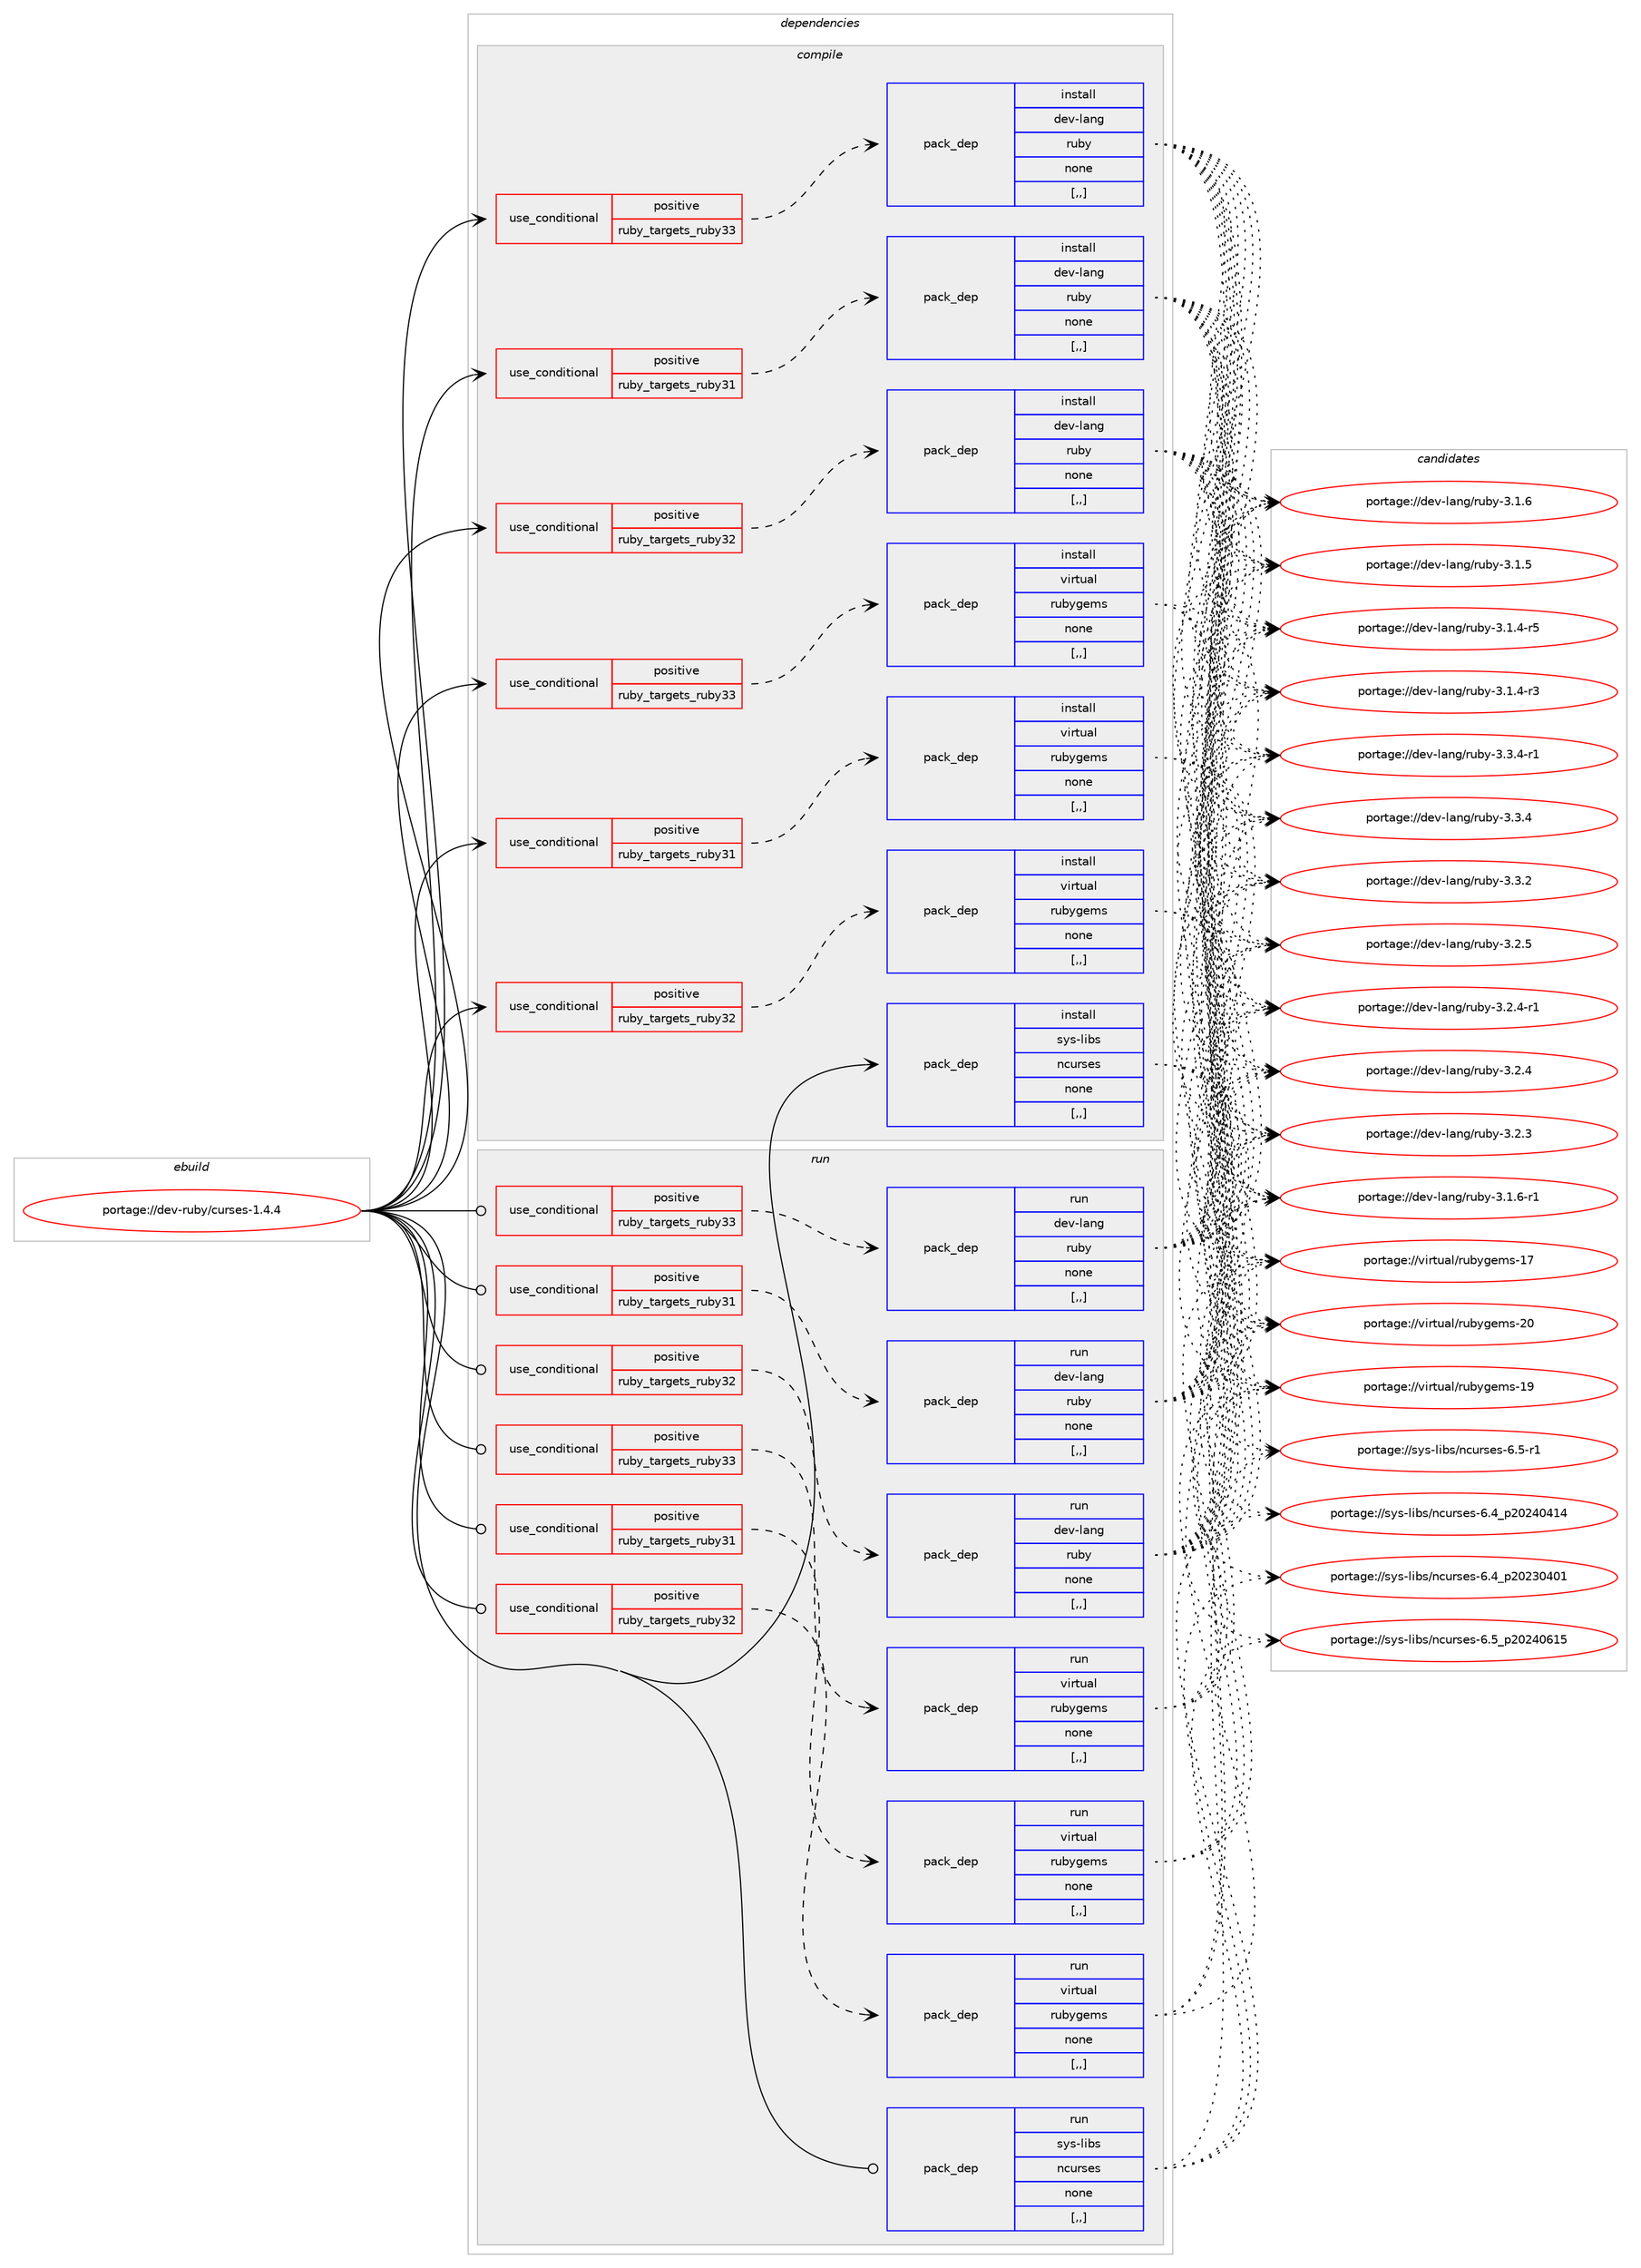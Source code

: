 digraph prolog {

# *************
# Graph options
# *************

newrank=true;
concentrate=true;
compound=true;
graph [rankdir=LR,fontname=Helvetica,fontsize=10,ranksep=1.5];#, ranksep=2.5, nodesep=0.2];
edge  [arrowhead=vee];
node  [fontname=Helvetica,fontsize=10];

# **********
# The ebuild
# **********

subgraph cluster_leftcol {
color=gray;
label=<<i>ebuild</i>>;
id [label="portage://dev-ruby/curses-1.4.4", color=red, width=4, href="../dev-ruby/curses-1.4.4.svg"];
}

# ****************
# The dependencies
# ****************

subgraph cluster_midcol {
color=gray;
label=<<i>dependencies</i>>;
subgraph cluster_compile {
fillcolor="#eeeeee";
style=filled;
label=<<i>compile</i>>;
subgraph cond46301 {
dependency180677 [label=<<TABLE BORDER="0" CELLBORDER="1" CELLSPACING="0" CELLPADDING="4"><TR><TD ROWSPAN="3" CELLPADDING="10">use_conditional</TD></TR><TR><TD>positive</TD></TR><TR><TD>ruby_targets_ruby31</TD></TR></TABLE>>, shape=none, color=red];
subgraph pack133083 {
dependency180678 [label=<<TABLE BORDER="0" CELLBORDER="1" CELLSPACING="0" CELLPADDING="4" WIDTH="220"><TR><TD ROWSPAN="6" CELLPADDING="30">pack_dep</TD></TR><TR><TD WIDTH="110">install</TD></TR><TR><TD>dev-lang</TD></TR><TR><TD>ruby</TD></TR><TR><TD>none</TD></TR><TR><TD>[,,]</TD></TR></TABLE>>, shape=none, color=blue];
}
dependency180677:e -> dependency180678:w [weight=20,style="dashed",arrowhead="vee"];
}
id:e -> dependency180677:w [weight=20,style="solid",arrowhead="vee"];
subgraph cond46302 {
dependency180679 [label=<<TABLE BORDER="0" CELLBORDER="1" CELLSPACING="0" CELLPADDING="4"><TR><TD ROWSPAN="3" CELLPADDING="10">use_conditional</TD></TR><TR><TD>positive</TD></TR><TR><TD>ruby_targets_ruby31</TD></TR></TABLE>>, shape=none, color=red];
subgraph pack133084 {
dependency180680 [label=<<TABLE BORDER="0" CELLBORDER="1" CELLSPACING="0" CELLPADDING="4" WIDTH="220"><TR><TD ROWSPAN="6" CELLPADDING="30">pack_dep</TD></TR><TR><TD WIDTH="110">install</TD></TR><TR><TD>virtual</TD></TR><TR><TD>rubygems</TD></TR><TR><TD>none</TD></TR><TR><TD>[,,]</TD></TR></TABLE>>, shape=none, color=blue];
}
dependency180679:e -> dependency180680:w [weight=20,style="dashed",arrowhead="vee"];
}
id:e -> dependency180679:w [weight=20,style="solid",arrowhead="vee"];
subgraph cond46303 {
dependency180681 [label=<<TABLE BORDER="0" CELLBORDER="1" CELLSPACING="0" CELLPADDING="4"><TR><TD ROWSPAN="3" CELLPADDING="10">use_conditional</TD></TR><TR><TD>positive</TD></TR><TR><TD>ruby_targets_ruby32</TD></TR></TABLE>>, shape=none, color=red];
subgraph pack133085 {
dependency180682 [label=<<TABLE BORDER="0" CELLBORDER="1" CELLSPACING="0" CELLPADDING="4" WIDTH="220"><TR><TD ROWSPAN="6" CELLPADDING="30">pack_dep</TD></TR><TR><TD WIDTH="110">install</TD></TR><TR><TD>dev-lang</TD></TR><TR><TD>ruby</TD></TR><TR><TD>none</TD></TR><TR><TD>[,,]</TD></TR></TABLE>>, shape=none, color=blue];
}
dependency180681:e -> dependency180682:w [weight=20,style="dashed",arrowhead="vee"];
}
id:e -> dependency180681:w [weight=20,style="solid",arrowhead="vee"];
subgraph cond46304 {
dependency180683 [label=<<TABLE BORDER="0" CELLBORDER="1" CELLSPACING="0" CELLPADDING="4"><TR><TD ROWSPAN="3" CELLPADDING="10">use_conditional</TD></TR><TR><TD>positive</TD></TR><TR><TD>ruby_targets_ruby32</TD></TR></TABLE>>, shape=none, color=red];
subgraph pack133086 {
dependency180684 [label=<<TABLE BORDER="0" CELLBORDER="1" CELLSPACING="0" CELLPADDING="4" WIDTH="220"><TR><TD ROWSPAN="6" CELLPADDING="30">pack_dep</TD></TR><TR><TD WIDTH="110">install</TD></TR><TR><TD>virtual</TD></TR><TR><TD>rubygems</TD></TR><TR><TD>none</TD></TR><TR><TD>[,,]</TD></TR></TABLE>>, shape=none, color=blue];
}
dependency180683:e -> dependency180684:w [weight=20,style="dashed",arrowhead="vee"];
}
id:e -> dependency180683:w [weight=20,style="solid",arrowhead="vee"];
subgraph cond46305 {
dependency180685 [label=<<TABLE BORDER="0" CELLBORDER="1" CELLSPACING="0" CELLPADDING="4"><TR><TD ROWSPAN="3" CELLPADDING="10">use_conditional</TD></TR><TR><TD>positive</TD></TR><TR><TD>ruby_targets_ruby33</TD></TR></TABLE>>, shape=none, color=red];
subgraph pack133087 {
dependency180686 [label=<<TABLE BORDER="0" CELLBORDER="1" CELLSPACING="0" CELLPADDING="4" WIDTH="220"><TR><TD ROWSPAN="6" CELLPADDING="30">pack_dep</TD></TR><TR><TD WIDTH="110">install</TD></TR><TR><TD>dev-lang</TD></TR><TR><TD>ruby</TD></TR><TR><TD>none</TD></TR><TR><TD>[,,]</TD></TR></TABLE>>, shape=none, color=blue];
}
dependency180685:e -> dependency180686:w [weight=20,style="dashed",arrowhead="vee"];
}
id:e -> dependency180685:w [weight=20,style="solid",arrowhead="vee"];
subgraph cond46306 {
dependency180687 [label=<<TABLE BORDER="0" CELLBORDER="1" CELLSPACING="0" CELLPADDING="4"><TR><TD ROWSPAN="3" CELLPADDING="10">use_conditional</TD></TR><TR><TD>positive</TD></TR><TR><TD>ruby_targets_ruby33</TD></TR></TABLE>>, shape=none, color=red];
subgraph pack133088 {
dependency180688 [label=<<TABLE BORDER="0" CELLBORDER="1" CELLSPACING="0" CELLPADDING="4" WIDTH="220"><TR><TD ROWSPAN="6" CELLPADDING="30">pack_dep</TD></TR><TR><TD WIDTH="110">install</TD></TR><TR><TD>virtual</TD></TR><TR><TD>rubygems</TD></TR><TR><TD>none</TD></TR><TR><TD>[,,]</TD></TR></TABLE>>, shape=none, color=blue];
}
dependency180687:e -> dependency180688:w [weight=20,style="dashed",arrowhead="vee"];
}
id:e -> dependency180687:w [weight=20,style="solid",arrowhead="vee"];
subgraph pack133089 {
dependency180689 [label=<<TABLE BORDER="0" CELLBORDER="1" CELLSPACING="0" CELLPADDING="4" WIDTH="220"><TR><TD ROWSPAN="6" CELLPADDING="30">pack_dep</TD></TR><TR><TD WIDTH="110">install</TD></TR><TR><TD>sys-libs</TD></TR><TR><TD>ncurses</TD></TR><TR><TD>none</TD></TR><TR><TD>[,,]</TD></TR></TABLE>>, shape=none, color=blue];
}
id:e -> dependency180689:w [weight=20,style="solid",arrowhead="vee"];
}
subgraph cluster_compileandrun {
fillcolor="#eeeeee";
style=filled;
label=<<i>compile and run</i>>;
}
subgraph cluster_run {
fillcolor="#eeeeee";
style=filled;
label=<<i>run</i>>;
subgraph cond46307 {
dependency180690 [label=<<TABLE BORDER="0" CELLBORDER="1" CELLSPACING="0" CELLPADDING="4"><TR><TD ROWSPAN="3" CELLPADDING="10">use_conditional</TD></TR><TR><TD>positive</TD></TR><TR><TD>ruby_targets_ruby31</TD></TR></TABLE>>, shape=none, color=red];
subgraph pack133090 {
dependency180691 [label=<<TABLE BORDER="0" CELLBORDER="1" CELLSPACING="0" CELLPADDING="4" WIDTH="220"><TR><TD ROWSPAN="6" CELLPADDING="30">pack_dep</TD></TR><TR><TD WIDTH="110">run</TD></TR><TR><TD>dev-lang</TD></TR><TR><TD>ruby</TD></TR><TR><TD>none</TD></TR><TR><TD>[,,]</TD></TR></TABLE>>, shape=none, color=blue];
}
dependency180690:e -> dependency180691:w [weight=20,style="dashed",arrowhead="vee"];
}
id:e -> dependency180690:w [weight=20,style="solid",arrowhead="odot"];
subgraph cond46308 {
dependency180692 [label=<<TABLE BORDER="0" CELLBORDER="1" CELLSPACING="0" CELLPADDING="4"><TR><TD ROWSPAN="3" CELLPADDING="10">use_conditional</TD></TR><TR><TD>positive</TD></TR><TR><TD>ruby_targets_ruby31</TD></TR></TABLE>>, shape=none, color=red];
subgraph pack133091 {
dependency180693 [label=<<TABLE BORDER="0" CELLBORDER="1" CELLSPACING="0" CELLPADDING="4" WIDTH="220"><TR><TD ROWSPAN="6" CELLPADDING="30">pack_dep</TD></TR><TR><TD WIDTH="110">run</TD></TR><TR><TD>virtual</TD></TR><TR><TD>rubygems</TD></TR><TR><TD>none</TD></TR><TR><TD>[,,]</TD></TR></TABLE>>, shape=none, color=blue];
}
dependency180692:e -> dependency180693:w [weight=20,style="dashed",arrowhead="vee"];
}
id:e -> dependency180692:w [weight=20,style="solid",arrowhead="odot"];
subgraph cond46309 {
dependency180694 [label=<<TABLE BORDER="0" CELLBORDER="1" CELLSPACING="0" CELLPADDING="4"><TR><TD ROWSPAN="3" CELLPADDING="10">use_conditional</TD></TR><TR><TD>positive</TD></TR><TR><TD>ruby_targets_ruby32</TD></TR></TABLE>>, shape=none, color=red];
subgraph pack133092 {
dependency180695 [label=<<TABLE BORDER="0" CELLBORDER="1" CELLSPACING="0" CELLPADDING="4" WIDTH="220"><TR><TD ROWSPAN="6" CELLPADDING="30">pack_dep</TD></TR><TR><TD WIDTH="110">run</TD></TR><TR><TD>dev-lang</TD></TR><TR><TD>ruby</TD></TR><TR><TD>none</TD></TR><TR><TD>[,,]</TD></TR></TABLE>>, shape=none, color=blue];
}
dependency180694:e -> dependency180695:w [weight=20,style="dashed",arrowhead="vee"];
}
id:e -> dependency180694:w [weight=20,style="solid",arrowhead="odot"];
subgraph cond46310 {
dependency180696 [label=<<TABLE BORDER="0" CELLBORDER="1" CELLSPACING="0" CELLPADDING="4"><TR><TD ROWSPAN="3" CELLPADDING="10">use_conditional</TD></TR><TR><TD>positive</TD></TR><TR><TD>ruby_targets_ruby32</TD></TR></TABLE>>, shape=none, color=red];
subgraph pack133093 {
dependency180697 [label=<<TABLE BORDER="0" CELLBORDER="1" CELLSPACING="0" CELLPADDING="4" WIDTH="220"><TR><TD ROWSPAN="6" CELLPADDING="30">pack_dep</TD></TR><TR><TD WIDTH="110">run</TD></TR><TR><TD>virtual</TD></TR><TR><TD>rubygems</TD></TR><TR><TD>none</TD></TR><TR><TD>[,,]</TD></TR></TABLE>>, shape=none, color=blue];
}
dependency180696:e -> dependency180697:w [weight=20,style="dashed",arrowhead="vee"];
}
id:e -> dependency180696:w [weight=20,style="solid",arrowhead="odot"];
subgraph cond46311 {
dependency180698 [label=<<TABLE BORDER="0" CELLBORDER="1" CELLSPACING="0" CELLPADDING="4"><TR><TD ROWSPAN="3" CELLPADDING="10">use_conditional</TD></TR><TR><TD>positive</TD></TR><TR><TD>ruby_targets_ruby33</TD></TR></TABLE>>, shape=none, color=red];
subgraph pack133094 {
dependency180699 [label=<<TABLE BORDER="0" CELLBORDER="1" CELLSPACING="0" CELLPADDING="4" WIDTH="220"><TR><TD ROWSPAN="6" CELLPADDING="30">pack_dep</TD></TR><TR><TD WIDTH="110">run</TD></TR><TR><TD>dev-lang</TD></TR><TR><TD>ruby</TD></TR><TR><TD>none</TD></TR><TR><TD>[,,]</TD></TR></TABLE>>, shape=none, color=blue];
}
dependency180698:e -> dependency180699:w [weight=20,style="dashed",arrowhead="vee"];
}
id:e -> dependency180698:w [weight=20,style="solid",arrowhead="odot"];
subgraph cond46312 {
dependency180700 [label=<<TABLE BORDER="0" CELLBORDER="1" CELLSPACING="0" CELLPADDING="4"><TR><TD ROWSPAN="3" CELLPADDING="10">use_conditional</TD></TR><TR><TD>positive</TD></TR><TR><TD>ruby_targets_ruby33</TD></TR></TABLE>>, shape=none, color=red];
subgraph pack133095 {
dependency180701 [label=<<TABLE BORDER="0" CELLBORDER="1" CELLSPACING="0" CELLPADDING="4" WIDTH="220"><TR><TD ROWSPAN="6" CELLPADDING="30">pack_dep</TD></TR><TR><TD WIDTH="110">run</TD></TR><TR><TD>virtual</TD></TR><TR><TD>rubygems</TD></TR><TR><TD>none</TD></TR><TR><TD>[,,]</TD></TR></TABLE>>, shape=none, color=blue];
}
dependency180700:e -> dependency180701:w [weight=20,style="dashed",arrowhead="vee"];
}
id:e -> dependency180700:w [weight=20,style="solid",arrowhead="odot"];
subgraph pack133096 {
dependency180702 [label=<<TABLE BORDER="0" CELLBORDER="1" CELLSPACING="0" CELLPADDING="4" WIDTH="220"><TR><TD ROWSPAN="6" CELLPADDING="30">pack_dep</TD></TR><TR><TD WIDTH="110">run</TD></TR><TR><TD>sys-libs</TD></TR><TR><TD>ncurses</TD></TR><TR><TD>none</TD></TR><TR><TD>[,,]</TD></TR></TABLE>>, shape=none, color=blue];
}
id:e -> dependency180702:w [weight=20,style="solid",arrowhead="odot"];
}
}

# **************
# The candidates
# **************

subgraph cluster_choices {
rank=same;
color=gray;
label=<<i>candidates</i>>;

subgraph choice133083 {
color=black;
nodesep=1;
choice100101118451089711010347114117981214551465146524511449 [label="portage://dev-lang/ruby-3.3.4-r1", color=red, width=4,href="../dev-lang/ruby-3.3.4-r1.svg"];
choice10010111845108971101034711411798121455146514652 [label="portage://dev-lang/ruby-3.3.4", color=red, width=4,href="../dev-lang/ruby-3.3.4.svg"];
choice10010111845108971101034711411798121455146514650 [label="portage://dev-lang/ruby-3.3.2", color=red, width=4,href="../dev-lang/ruby-3.3.2.svg"];
choice10010111845108971101034711411798121455146504653 [label="portage://dev-lang/ruby-3.2.5", color=red, width=4,href="../dev-lang/ruby-3.2.5.svg"];
choice100101118451089711010347114117981214551465046524511449 [label="portage://dev-lang/ruby-3.2.4-r1", color=red, width=4,href="../dev-lang/ruby-3.2.4-r1.svg"];
choice10010111845108971101034711411798121455146504652 [label="portage://dev-lang/ruby-3.2.4", color=red, width=4,href="../dev-lang/ruby-3.2.4.svg"];
choice10010111845108971101034711411798121455146504651 [label="portage://dev-lang/ruby-3.2.3", color=red, width=4,href="../dev-lang/ruby-3.2.3.svg"];
choice100101118451089711010347114117981214551464946544511449 [label="portage://dev-lang/ruby-3.1.6-r1", color=red, width=4,href="../dev-lang/ruby-3.1.6-r1.svg"];
choice10010111845108971101034711411798121455146494654 [label="portage://dev-lang/ruby-3.1.6", color=red, width=4,href="../dev-lang/ruby-3.1.6.svg"];
choice10010111845108971101034711411798121455146494653 [label="portage://dev-lang/ruby-3.1.5", color=red, width=4,href="../dev-lang/ruby-3.1.5.svg"];
choice100101118451089711010347114117981214551464946524511453 [label="portage://dev-lang/ruby-3.1.4-r5", color=red, width=4,href="../dev-lang/ruby-3.1.4-r5.svg"];
choice100101118451089711010347114117981214551464946524511451 [label="portage://dev-lang/ruby-3.1.4-r3", color=red, width=4,href="../dev-lang/ruby-3.1.4-r3.svg"];
dependency180678:e -> choice100101118451089711010347114117981214551465146524511449:w [style=dotted,weight="100"];
dependency180678:e -> choice10010111845108971101034711411798121455146514652:w [style=dotted,weight="100"];
dependency180678:e -> choice10010111845108971101034711411798121455146514650:w [style=dotted,weight="100"];
dependency180678:e -> choice10010111845108971101034711411798121455146504653:w [style=dotted,weight="100"];
dependency180678:e -> choice100101118451089711010347114117981214551465046524511449:w [style=dotted,weight="100"];
dependency180678:e -> choice10010111845108971101034711411798121455146504652:w [style=dotted,weight="100"];
dependency180678:e -> choice10010111845108971101034711411798121455146504651:w [style=dotted,weight="100"];
dependency180678:e -> choice100101118451089711010347114117981214551464946544511449:w [style=dotted,weight="100"];
dependency180678:e -> choice10010111845108971101034711411798121455146494654:w [style=dotted,weight="100"];
dependency180678:e -> choice10010111845108971101034711411798121455146494653:w [style=dotted,weight="100"];
dependency180678:e -> choice100101118451089711010347114117981214551464946524511453:w [style=dotted,weight="100"];
dependency180678:e -> choice100101118451089711010347114117981214551464946524511451:w [style=dotted,weight="100"];
}
subgraph choice133084 {
color=black;
nodesep=1;
choice118105114116117971084711411798121103101109115455048 [label="portage://virtual/rubygems-20", color=red, width=4,href="../virtual/rubygems-20.svg"];
choice118105114116117971084711411798121103101109115454957 [label="portage://virtual/rubygems-19", color=red, width=4,href="../virtual/rubygems-19.svg"];
choice118105114116117971084711411798121103101109115454955 [label="portage://virtual/rubygems-17", color=red, width=4,href="../virtual/rubygems-17.svg"];
dependency180680:e -> choice118105114116117971084711411798121103101109115455048:w [style=dotted,weight="100"];
dependency180680:e -> choice118105114116117971084711411798121103101109115454957:w [style=dotted,weight="100"];
dependency180680:e -> choice118105114116117971084711411798121103101109115454955:w [style=dotted,weight="100"];
}
subgraph choice133085 {
color=black;
nodesep=1;
choice100101118451089711010347114117981214551465146524511449 [label="portage://dev-lang/ruby-3.3.4-r1", color=red, width=4,href="../dev-lang/ruby-3.3.4-r1.svg"];
choice10010111845108971101034711411798121455146514652 [label="portage://dev-lang/ruby-3.3.4", color=red, width=4,href="../dev-lang/ruby-3.3.4.svg"];
choice10010111845108971101034711411798121455146514650 [label="portage://dev-lang/ruby-3.3.2", color=red, width=4,href="../dev-lang/ruby-3.3.2.svg"];
choice10010111845108971101034711411798121455146504653 [label="portage://dev-lang/ruby-3.2.5", color=red, width=4,href="../dev-lang/ruby-3.2.5.svg"];
choice100101118451089711010347114117981214551465046524511449 [label="portage://dev-lang/ruby-3.2.4-r1", color=red, width=4,href="../dev-lang/ruby-3.2.4-r1.svg"];
choice10010111845108971101034711411798121455146504652 [label="portage://dev-lang/ruby-3.2.4", color=red, width=4,href="../dev-lang/ruby-3.2.4.svg"];
choice10010111845108971101034711411798121455146504651 [label="portage://dev-lang/ruby-3.2.3", color=red, width=4,href="../dev-lang/ruby-3.2.3.svg"];
choice100101118451089711010347114117981214551464946544511449 [label="portage://dev-lang/ruby-3.1.6-r1", color=red, width=4,href="../dev-lang/ruby-3.1.6-r1.svg"];
choice10010111845108971101034711411798121455146494654 [label="portage://dev-lang/ruby-3.1.6", color=red, width=4,href="../dev-lang/ruby-3.1.6.svg"];
choice10010111845108971101034711411798121455146494653 [label="portage://dev-lang/ruby-3.1.5", color=red, width=4,href="../dev-lang/ruby-3.1.5.svg"];
choice100101118451089711010347114117981214551464946524511453 [label="portage://dev-lang/ruby-3.1.4-r5", color=red, width=4,href="../dev-lang/ruby-3.1.4-r5.svg"];
choice100101118451089711010347114117981214551464946524511451 [label="portage://dev-lang/ruby-3.1.4-r3", color=red, width=4,href="../dev-lang/ruby-3.1.4-r3.svg"];
dependency180682:e -> choice100101118451089711010347114117981214551465146524511449:w [style=dotted,weight="100"];
dependency180682:e -> choice10010111845108971101034711411798121455146514652:w [style=dotted,weight="100"];
dependency180682:e -> choice10010111845108971101034711411798121455146514650:w [style=dotted,weight="100"];
dependency180682:e -> choice10010111845108971101034711411798121455146504653:w [style=dotted,weight="100"];
dependency180682:e -> choice100101118451089711010347114117981214551465046524511449:w [style=dotted,weight="100"];
dependency180682:e -> choice10010111845108971101034711411798121455146504652:w [style=dotted,weight="100"];
dependency180682:e -> choice10010111845108971101034711411798121455146504651:w [style=dotted,weight="100"];
dependency180682:e -> choice100101118451089711010347114117981214551464946544511449:w [style=dotted,weight="100"];
dependency180682:e -> choice10010111845108971101034711411798121455146494654:w [style=dotted,weight="100"];
dependency180682:e -> choice10010111845108971101034711411798121455146494653:w [style=dotted,weight="100"];
dependency180682:e -> choice100101118451089711010347114117981214551464946524511453:w [style=dotted,weight="100"];
dependency180682:e -> choice100101118451089711010347114117981214551464946524511451:w [style=dotted,weight="100"];
}
subgraph choice133086 {
color=black;
nodesep=1;
choice118105114116117971084711411798121103101109115455048 [label="portage://virtual/rubygems-20", color=red, width=4,href="../virtual/rubygems-20.svg"];
choice118105114116117971084711411798121103101109115454957 [label="portage://virtual/rubygems-19", color=red, width=4,href="../virtual/rubygems-19.svg"];
choice118105114116117971084711411798121103101109115454955 [label="portage://virtual/rubygems-17", color=red, width=4,href="../virtual/rubygems-17.svg"];
dependency180684:e -> choice118105114116117971084711411798121103101109115455048:w [style=dotted,weight="100"];
dependency180684:e -> choice118105114116117971084711411798121103101109115454957:w [style=dotted,weight="100"];
dependency180684:e -> choice118105114116117971084711411798121103101109115454955:w [style=dotted,weight="100"];
}
subgraph choice133087 {
color=black;
nodesep=1;
choice100101118451089711010347114117981214551465146524511449 [label="portage://dev-lang/ruby-3.3.4-r1", color=red, width=4,href="../dev-lang/ruby-3.3.4-r1.svg"];
choice10010111845108971101034711411798121455146514652 [label="portage://dev-lang/ruby-3.3.4", color=red, width=4,href="../dev-lang/ruby-3.3.4.svg"];
choice10010111845108971101034711411798121455146514650 [label="portage://dev-lang/ruby-3.3.2", color=red, width=4,href="../dev-lang/ruby-3.3.2.svg"];
choice10010111845108971101034711411798121455146504653 [label="portage://dev-lang/ruby-3.2.5", color=red, width=4,href="../dev-lang/ruby-3.2.5.svg"];
choice100101118451089711010347114117981214551465046524511449 [label="portage://dev-lang/ruby-3.2.4-r1", color=red, width=4,href="../dev-lang/ruby-3.2.4-r1.svg"];
choice10010111845108971101034711411798121455146504652 [label="portage://dev-lang/ruby-3.2.4", color=red, width=4,href="../dev-lang/ruby-3.2.4.svg"];
choice10010111845108971101034711411798121455146504651 [label="portage://dev-lang/ruby-3.2.3", color=red, width=4,href="../dev-lang/ruby-3.2.3.svg"];
choice100101118451089711010347114117981214551464946544511449 [label="portage://dev-lang/ruby-3.1.6-r1", color=red, width=4,href="../dev-lang/ruby-3.1.6-r1.svg"];
choice10010111845108971101034711411798121455146494654 [label="portage://dev-lang/ruby-3.1.6", color=red, width=4,href="../dev-lang/ruby-3.1.6.svg"];
choice10010111845108971101034711411798121455146494653 [label="portage://dev-lang/ruby-3.1.5", color=red, width=4,href="../dev-lang/ruby-3.1.5.svg"];
choice100101118451089711010347114117981214551464946524511453 [label="portage://dev-lang/ruby-3.1.4-r5", color=red, width=4,href="../dev-lang/ruby-3.1.4-r5.svg"];
choice100101118451089711010347114117981214551464946524511451 [label="portage://dev-lang/ruby-3.1.4-r3", color=red, width=4,href="../dev-lang/ruby-3.1.4-r3.svg"];
dependency180686:e -> choice100101118451089711010347114117981214551465146524511449:w [style=dotted,weight="100"];
dependency180686:e -> choice10010111845108971101034711411798121455146514652:w [style=dotted,weight="100"];
dependency180686:e -> choice10010111845108971101034711411798121455146514650:w [style=dotted,weight="100"];
dependency180686:e -> choice10010111845108971101034711411798121455146504653:w [style=dotted,weight="100"];
dependency180686:e -> choice100101118451089711010347114117981214551465046524511449:w [style=dotted,weight="100"];
dependency180686:e -> choice10010111845108971101034711411798121455146504652:w [style=dotted,weight="100"];
dependency180686:e -> choice10010111845108971101034711411798121455146504651:w [style=dotted,weight="100"];
dependency180686:e -> choice100101118451089711010347114117981214551464946544511449:w [style=dotted,weight="100"];
dependency180686:e -> choice10010111845108971101034711411798121455146494654:w [style=dotted,weight="100"];
dependency180686:e -> choice10010111845108971101034711411798121455146494653:w [style=dotted,weight="100"];
dependency180686:e -> choice100101118451089711010347114117981214551464946524511453:w [style=dotted,weight="100"];
dependency180686:e -> choice100101118451089711010347114117981214551464946524511451:w [style=dotted,weight="100"];
}
subgraph choice133088 {
color=black;
nodesep=1;
choice118105114116117971084711411798121103101109115455048 [label="portage://virtual/rubygems-20", color=red, width=4,href="../virtual/rubygems-20.svg"];
choice118105114116117971084711411798121103101109115454957 [label="portage://virtual/rubygems-19", color=red, width=4,href="../virtual/rubygems-19.svg"];
choice118105114116117971084711411798121103101109115454955 [label="portage://virtual/rubygems-17", color=red, width=4,href="../virtual/rubygems-17.svg"];
dependency180688:e -> choice118105114116117971084711411798121103101109115455048:w [style=dotted,weight="100"];
dependency180688:e -> choice118105114116117971084711411798121103101109115454957:w [style=dotted,weight="100"];
dependency180688:e -> choice118105114116117971084711411798121103101109115454955:w [style=dotted,weight="100"];
}
subgraph choice133089 {
color=black;
nodesep=1;
choice1151211154510810598115471109911711411510111545544653951125048505248544953 [label="portage://sys-libs/ncurses-6.5_p20240615", color=red, width=4,href="../sys-libs/ncurses-6.5_p20240615.svg"];
choice11512111545108105981154711099117114115101115455446534511449 [label="portage://sys-libs/ncurses-6.5-r1", color=red, width=4,href="../sys-libs/ncurses-6.5-r1.svg"];
choice1151211154510810598115471109911711411510111545544652951125048505248524952 [label="portage://sys-libs/ncurses-6.4_p20240414", color=red, width=4,href="../sys-libs/ncurses-6.4_p20240414.svg"];
choice1151211154510810598115471109911711411510111545544652951125048505148524849 [label="portage://sys-libs/ncurses-6.4_p20230401", color=red, width=4,href="../sys-libs/ncurses-6.4_p20230401.svg"];
dependency180689:e -> choice1151211154510810598115471109911711411510111545544653951125048505248544953:w [style=dotted,weight="100"];
dependency180689:e -> choice11512111545108105981154711099117114115101115455446534511449:w [style=dotted,weight="100"];
dependency180689:e -> choice1151211154510810598115471109911711411510111545544652951125048505248524952:w [style=dotted,weight="100"];
dependency180689:e -> choice1151211154510810598115471109911711411510111545544652951125048505148524849:w [style=dotted,weight="100"];
}
subgraph choice133090 {
color=black;
nodesep=1;
choice100101118451089711010347114117981214551465146524511449 [label="portage://dev-lang/ruby-3.3.4-r1", color=red, width=4,href="../dev-lang/ruby-3.3.4-r1.svg"];
choice10010111845108971101034711411798121455146514652 [label="portage://dev-lang/ruby-3.3.4", color=red, width=4,href="../dev-lang/ruby-3.3.4.svg"];
choice10010111845108971101034711411798121455146514650 [label="portage://dev-lang/ruby-3.3.2", color=red, width=4,href="../dev-lang/ruby-3.3.2.svg"];
choice10010111845108971101034711411798121455146504653 [label="portage://dev-lang/ruby-3.2.5", color=red, width=4,href="../dev-lang/ruby-3.2.5.svg"];
choice100101118451089711010347114117981214551465046524511449 [label="portage://dev-lang/ruby-3.2.4-r1", color=red, width=4,href="../dev-lang/ruby-3.2.4-r1.svg"];
choice10010111845108971101034711411798121455146504652 [label="portage://dev-lang/ruby-3.2.4", color=red, width=4,href="../dev-lang/ruby-3.2.4.svg"];
choice10010111845108971101034711411798121455146504651 [label="portage://dev-lang/ruby-3.2.3", color=red, width=4,href="../dev-lang/ruby-3.2.3.svg"];
choice100101118451089711010347114117981214551464946544511449 [label="portage://dev-lang/ruby-3.1.6-r1", color=red, width=4,href="../dev-lang/ruby-3.1.6-r1.svg"];
choice10010111845108971101034711411798121455146494654 [label="portage://dev-lang/ruby-3.1.6", color=red, width=4,href="../dev-lang/ruby-3.1.6.svg"];
choice10010111845108971101034711411798121455146494653 [label="portage://dev-lang/ruby-3.1.5", color=red, width=4,href="../dev-lang/ruby-3.1.5.svg"];
choice100101118451089711010347114117981214551464946524511453 [label="portage://dev-lang/ruby-3.1.4-r5", color=red, width=4,href="../dev-lang/ruby-3.1.4-r5.svg"];
choice100101118451089711010347114117981214551464946524511451 [label="portage://dev-lang/ruby-3.1.4-r3", color=red, width=4,href="../dev-lang/ruby-3.1.4-r3.svg"];
dependency180691:e -> choice100101118451089711010347114117981214551465146524511449:w [style=dotted,weight="100"];
dependency180691:e -> choice10010111845108971101034711411798121455146514652:w [style=dotted,weight="100"];
dependency180691:e -> choice10010111845108971101034711411798121455146514650:w [style=dotted,weight="100"];
dependency180691:e -> choice10010111845108971101034711411798121455146504653:w [style=dotted,weight="100"];
dependency180691:e -> choice100101118451089711010347114117981214551465046524511449:w [style=dotted,weight="100"];
dependency180691:e -> choice10010111845108971101034711411798121455146504652:w [style=dotted,weight="100"];
dependency180691:e -> choice10010111845108971101034711411798121455146504651:w [style=dotted,weight="100"];
dependency180691:e -> choice100101118451089711010347114117981214551464946544511449:w [style=dotted,weight="100"];
dependency180691:e -> choice10010111845108971101034711411798121455146494654:w [style=dotted,weight="100"];
dependency180691:e -> choice10010111845108971101034711411798121455146494653:w [style=dotted,weight="100"];
dependency180691:e -> choice100101118451089711010347114117981214551464946524511453:w [style=dotted,weight="100"];
dependency180691:e -> choice100101118451089711010347114117981214551464946524511451:w [style=dotted,weight="100"];
}
subgraph choice133091 {
color=black;
nodesep=1;
choice118105114116117971084711411798121103101109115455048 [label="portage://virtual/rubygems-20", color=red, width=4,href="../virtual/rubygems-20.svg"];
choice118105114116117971084711411798121103101109115454957 [label="portage://virtual/rubygems-19", color=red, width=4,href="../virtual/rubygems-19.svg"];
choice118105114116117971084711411798121103101109115454955 [label="portage://virtual/rubygems-17", color=red, width=4,href="../virtual/rubygems-17.svg"];
dependency180693:e -> choice118105114116117971084711411798121103101109115455048:w [style=dotted,weight="100"];
dependency180693:e -> choice118105114116117971084711411798121103101109115454957:w [style=dotted,weight="100"];
dependency180693:e -> choice118105114116117971084711411798121103101109115454955:w [style=dotted,weight="100"];
}
subgraph choice133092 {
color=black;
nodesep=1;
choice100101118451089711010347114117981214551465146524511449 [label="portage://dev-lang/ruby-3.3.4-r1", color=red, width=4,href="../dev-lang/ruby-3.3.4-r1.svg"];
choice10010111845108971101034711411798121455146514652 [label="portage://dev-lang/ruby-3.3.4", color=red, width=4,href="../dev-lang/ruby-3.3.4.svg"];
choice10010111845108971101034711411798121455146514650 [label="portage://dev-lang/ruby-3.3.2", color=red, width=4,href="../dev-lang/ruby-3.3.2.svg"];
choice10010111845108971101034711411798121455146504653 [label="portage://dev-lang/ruby-3.2.5", color=red, width=4,href="../dev-lang/ruby-3.2.5.svg"];
choice100101118451089711010347114117981214551465046524511449 [label="portage://dev-lang/ruby-3.2.4-r1", color=red, width=4,href="../dev-lang/ruby-3.2.4-r1.svg"];
choice10010111845108971101034711411798121455146504652 [label="portage://dev-lang/ruby-3.2.4", color=red, width=4,href="../dev-lang/ruby-3.2.4.svg"];
choice10010111845108971101034711411798121455146504651 [label="portage://dev-lang/ruby-3.2.3", color=red, width=4,href="../dev-lang/ruby-3.2.3.svg"];
choice100101118451089711010347114117981214551464946544511449 [label="portage://dev-lang/ruby-3.1.6-r1", color=red, width=4,href="../dev-lang/ruby-3.1.6-r1.svg"];
choice10010111845108971101034711411798121455146494654 [label="portage://dev-lang/ruby-3.1.6", color=red, width=4,href="../dev-lang/ruby-3.1.6.svg"];
choice10010111845108971101034711411798121455146494653 [label="portage://dev-lang/ruby-3.1.5", color=red, width=4,href="../dev-lang/ruby-3.1.5.svg"];
choice100101118451089711010347114117981214551464946524511453 [label="portage://dev-lang/ruby-3.1.4-r5", color=red, width=4,href="../dev-lang/ruby-3.1.4-r5.svg"];
choice100101118451089711010347114117981214551464946524511451 [label="portage://dev-lang/ruby-3.1.4-r3", color=red, width=4,href="../dev-lang/ruby-3.1.4-r3.svg"];
dependency180695:e -> choice100101118451089711010347114117981214551465146524511449:w [style=dotted,weight="100"];
dependency180695:e -> choice10010111845108971101034711411798121455146514652:w [style=dotted,weight="100"];
dependency180695:e -> choice10010111845108971101034711411798121455146514650:w [style=dotted,weight="100"];
dependency180695:e -> choice10010111845108971101034711411798121455146504653:w [style=dotted,weight="100"];
dependency180695:e -> choice100101118451089711010347114117981214551465046524511449:w [style=dotted,weight="100"];
dependency180695:e -> choice10010111845108971101034711411798121455146504652:w [style=dotted,weight="100"];
dependency180695:e -> choice10010111845108971101034711411798121455146504651:w [style=dotted,weight="100"];
dependency180695:e -> choice100101118451089711010347114117981214551464946544511449:w [style=dotted,weight="100"];
dependency180695:e -> choice10010111845108971101034711411798121455146494654:w [style=dotted,weight="100"];
dependency180695:e -> choice10010111845108971101034711411798121455146494653:w [style=dotted,weight="100"];
dependency180695:e -> choice100101118451089711010347114117981214551464946524511453:w [style=dotted,weight="100"];
dependency180695:e -> choice100101118451089711010347114117981214551464946524511451:w [style=dotted,weight="100"];
}
subgraph choice133093 {
color=black;
nodesep=1;
choice118105114116117971084711411798121103101109115455048 [label="portage://virtual/rubygems-20", color=red, width=4,href="../virtual/rubygems-20.svg"];
choice118105114116117971084711411798121103101109115454957 [label="portage://virtual/rubygems-19", color=red, width=4,href="../virtual/rubygems-19.svg"];
choice118105114116117971084711411798121103101109115454955 [label="portage://virtual/rubygems-17", color=red, width=4,href="../virtual/rubygems-17.svg"];
dependency180697:e -> choice118105114116117971084711411798121103101109115455048:w [style=dotted,weight="100"];
dependency180697:e -> choice118105114116117971084711411798121103101109115454957:w [style=dotted,weight="100"];
dependency180697:e -> choice118105114116117971084711411798121103101109115454955:w [style=dotted,weight="100"];
}
subgraph choice133094 {
color=black;
nodesep=1;
choice100101118451089711010347114117981214551465146524511449 [label="portage://dev-lang/ruby-3.3.4-r1", color=red, width=4,href="../dev-lang/ruby-3.3.4-r1.svg"];
choice10010111845108971101034711411798121455146514652 [label="portage://dev-lang/ruby-3.3.4", color=red, width=4,href="../dev-lang/ruby-3.3.4.svg"];
choice10010111845108971101034711411798121455146514650 [label="portage://dev-lang/ruby-3.3.2", color=red, width=4,href="../dev-lang/ruby-3.3.2.svg"];
choice10010111845108971101034711411798121455146504653 [label="portage://dev-lang/ruby-3.2.5", color=red, width=4,href="../dev-lang/ruby-3.2.5.svg"];
choice100101118451089711010347114117981214551465046524511449 [label="portage://dev-lang/ruby-3.2.4-r1", color=red, width=4,href="../dev-lang/ruby-3.2.4-r1.svg"];
choice10010111845108971101034711411798121455146504652 [label="portage://dev-lang/ruby-3.2.4", color=red, width=4,href="../dev-lang/ruby-3.2.4.svg"];
choice10010111845108971101034711411798121455146504651 [label="portage://dev-lang/ruby-3.2.3", color=red, width=4,href="../dev-lang/ruby-3.2.3.svg"];
choice100101118451089711010347114117981214551464946544511449 [label="portage://dev-lang/ruby-3.1.6-r1", color=red, width=4,href="../dev-lang/ruby-3.1.6-r1.svg"];
choice10010111845108971101034711411798121455146494654 [label="portage://dev-lang/ruby-3.1.6", color=red, width=4,href="../dev-lang/ruby-3.1.6.svg"];
choice10010111845108971101034711411798121455146494653 [label="portage://dev-lang/ruby-3.1.5", color=red, width=4,href="../dev-lang/ruby-3.1.5.svg"];
choice100101118451089711010347114117981214551464946524511453 [label="portage://dev-lang/ruby-3.1.4-r5", color=red, width=4,href="../dev-lang/ruby-3.1.4-r5.svg"];
choice100101118451089711010347114117981214551464946524511451 [label="portage://dev-lang/ruby-3.1.4-r3", color=red, width=4,href="../dev-lang/ruby-3.1.4-r3.svg"];
dependency180699:e -> choice100101118451089711010347114117981214551465146524511449:w [style=dotted,weight="100"];
dependency180699:e -> choice10010111845108971101034711411798121455146514652:w [style=dotted,weight="100"];
dependency180699:e -> choice10010111845108971101034711411798121455146514650:w [style=dotted,weight="100"];
dependency180699:e -> choice10010111845108971101034711411798121455146504653:w [style=dotted,weight="100"];
dependency180699:e -> choice100101118451089711010347114117981214551465046524511449:w [style=dotted,weight="100"];
dependency180699:e -> choice10010111845108971101034711411798121455146504652:w [style=dotted,weight="100"];
dependency180699:e -> choice10010111845108971101034711411798121455146504651:w [style=dotted,weight="100"];
dependency180699:e -> choice100101118451089711010347114117981214551464946544511449:w [style=dotted,weight="100"];
dependency180699:e -> choice10010111845108971101034711411798121455146494654:w [style=dotted,weight="100"];
dependency180699:e -> choice10010111845108971101034711411798121455146494653:w [style=dotted,weight="100"];
dependency180699:e -> choice100101118451089711010347114117981214551464946524511453:w [style=dotted,weight="100"];
dependency180699:e -> choice100101118451089711010347114117981214551464946524511451:w [style=dotted,weight="100"];
}
subgraph choice133095 {
color=black;
nodesep=1;
choice118105114116117971084711411798121103101109115455048 [label="portage://virtual/rubygems-20", color=red, width=4,href="../virtual/rubygems-20.svg"];
choice118105114116117971084711411798121103101109115454957 [label="portage://virtual/rubygems-19", color=red, width=4,href="../virtual/rubygems-19.svg"];
choice118105114116117971084711411798121103101109115454955 [label="portage://virtual/rubygems-17", color=red, width=4,href="../virtual/rubygems-17.svg"];
dependency180701:e -> choice118105114116117971084711411798121103101109115455048:w [style=dotted,weight="100"];
dependency180701:e -> choice118105114116117971084711411798121103101109115454957:w [style=dotted,weight="100"];
dependency180701:e -> choice118105114116117971084711411798121103101109115454955:w [style=dotted,weight="100"];
}
subgraph choice133096 {
color=black;
nodesep=1;
choice1151211154510810598115471109911711411510111545544653951125048505248544953 [label="portage://sys-libs/ncurses-6.5_p20240615", color=red, width=4,href="../sys-libs/ncurses-6.5_p20240615.svg"];
choice11512111545108105981154711099117114115101115455446534511449 [label="portage://sys-libs/ncurses-6.5-r1", color=red, width=4,href="../sys-libs/ncurses-6.5-r1.svg"];
choice1151211154510810598115471109911711411510111545544652951125048505248524952 [label="portage://sys-libs/ncurses-6.4_p20240414", color=red, width=4,href="../sys-libs/ncurses-6.4_p20240414.svg"];
choice1151211154510810598115471109911711411510111545544652951125048505148524849 [label="portage://sys-libs/ncurses-6.4_p20230401", color=red, width=4,href="../sys-libs/ncurses-6.4_p20230401.svg"];
dependency180702:e -> choice1151211154510810598115471109911711411510111545544653951125048505248544953:w [style=dotted,weight="100"];
dependency180702:e -> choice11512111545108105981154711099117114115101115455446534511449:w [style=dotted,weight="100"];
dependency180702:e -> choice1151211154510810598115471109911711411510111545544652951125048505248524952:w [style=dotted,weight="100"];
dependency180702:e -> choice1151211154510810598115471109911711411510111545544652951125048505148524849:w [style=dotted,weight="100"];
}
}

}
